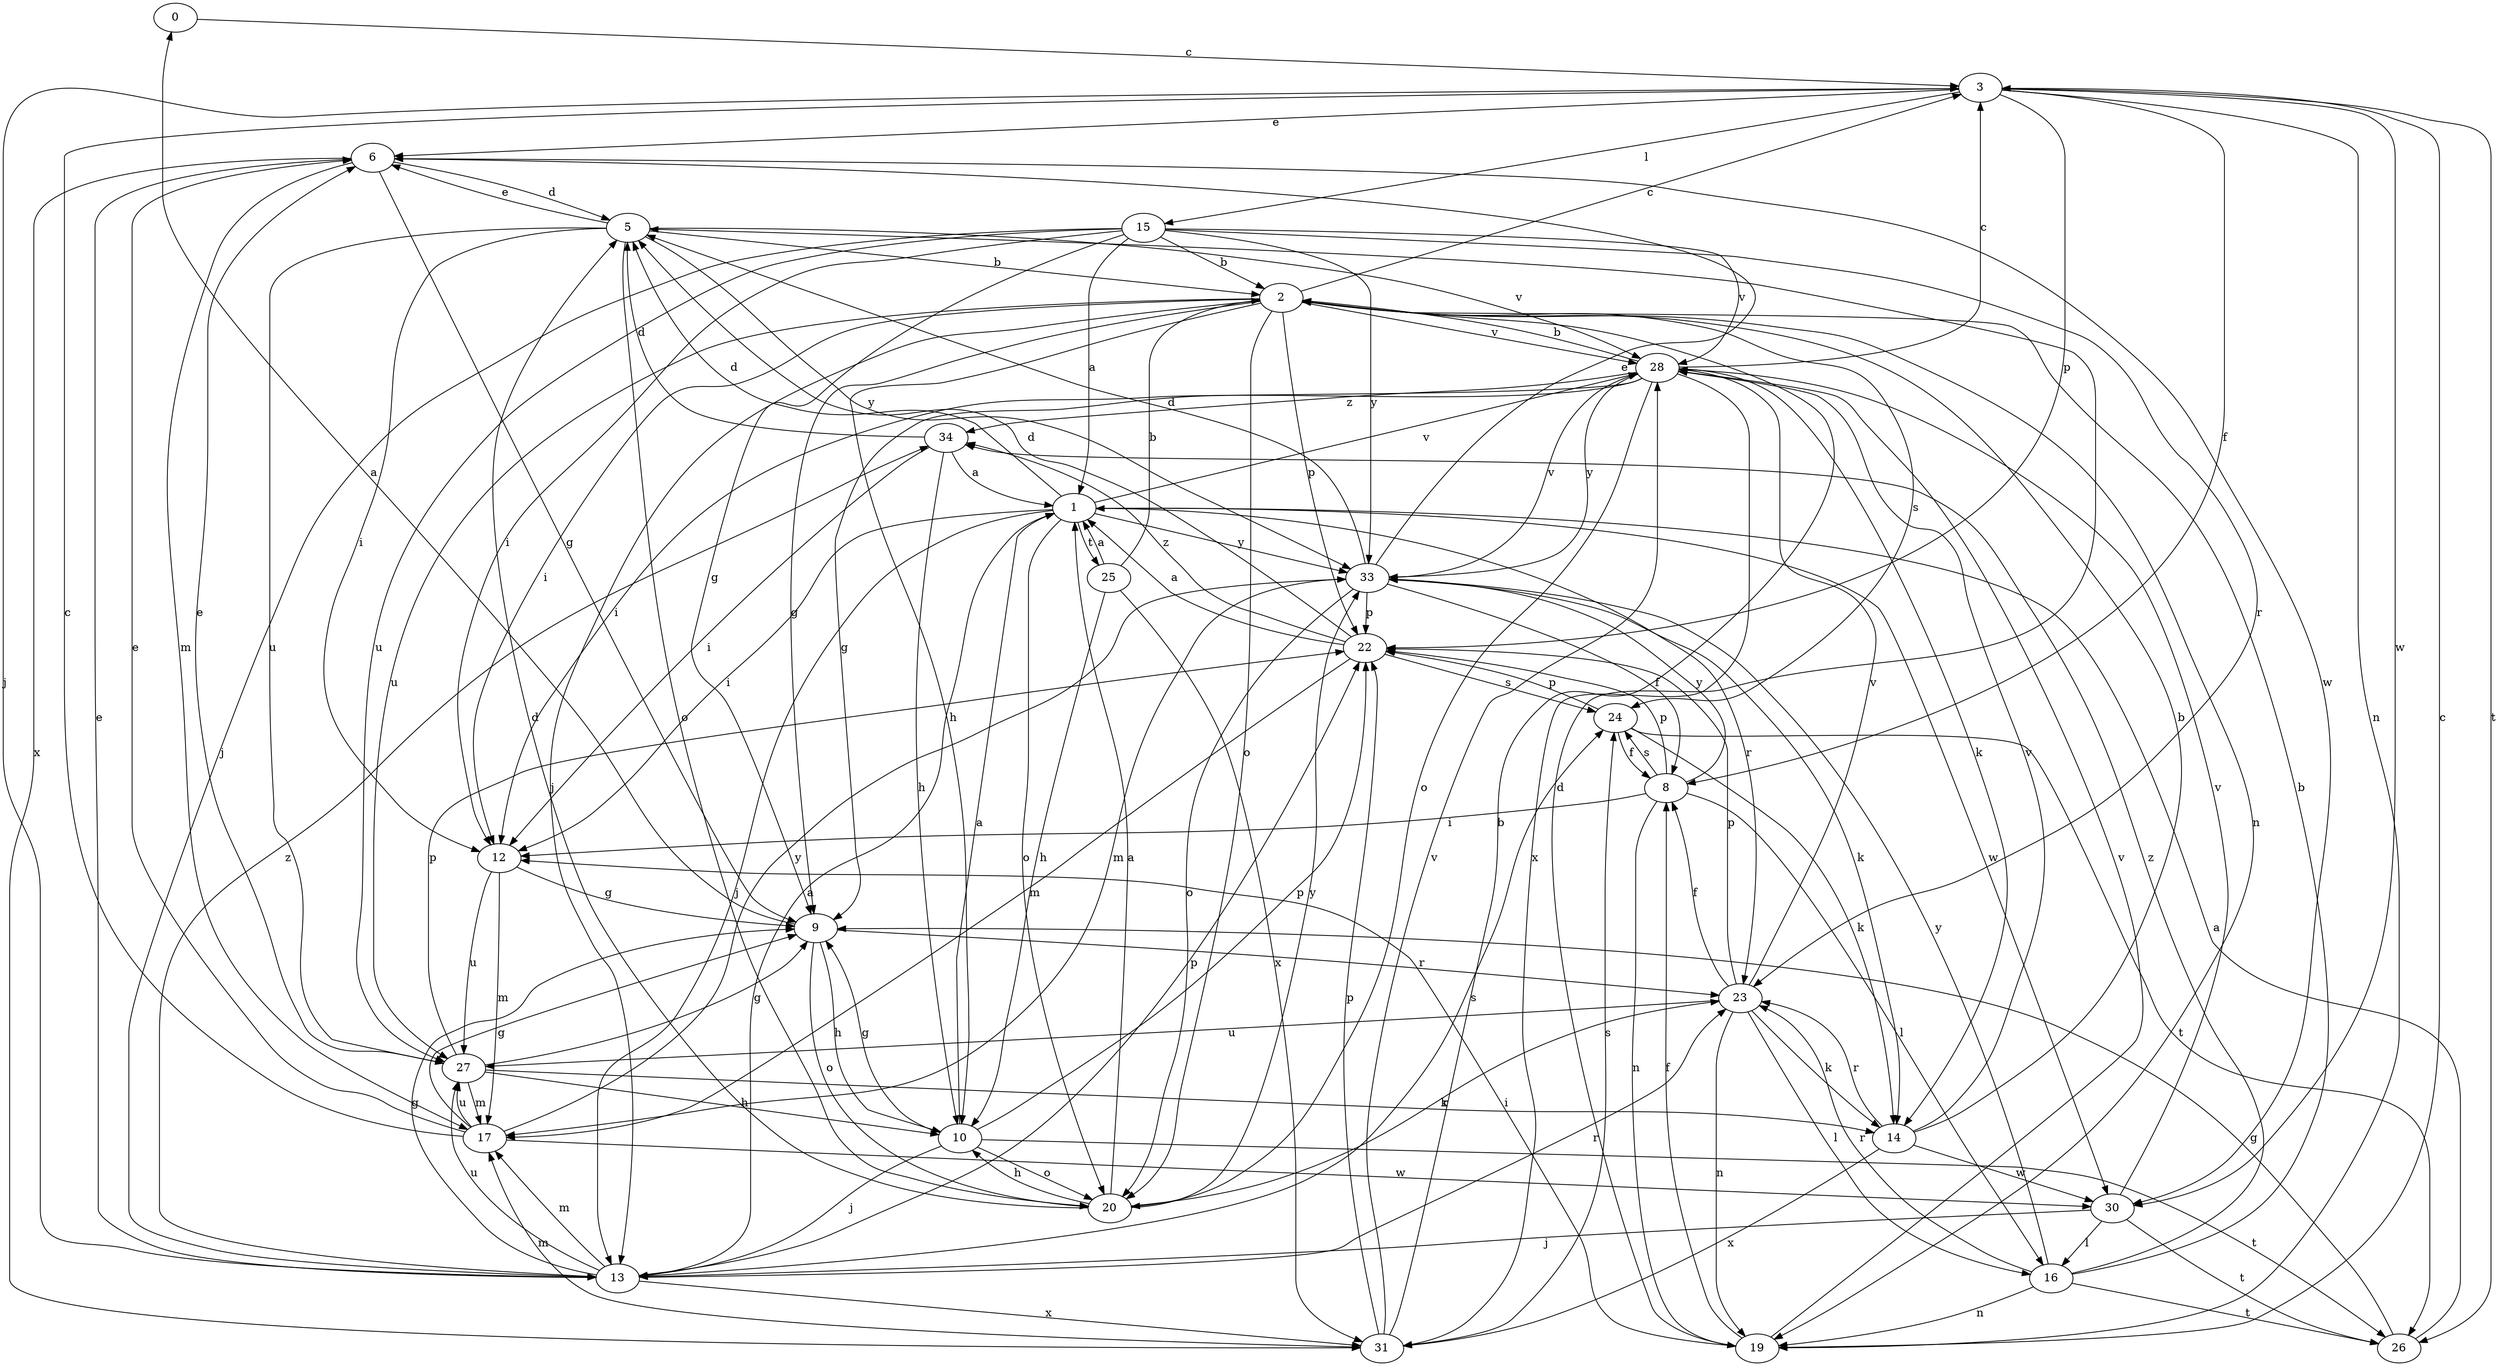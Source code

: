 strict digraph  {
0;
1;
2;
3;
5;
6;
8;
9;
10;
12;
13;
14;
15;
16;
17;
19;
20;
22;
23;
24;
25;
26;
27;
28;
30;
31;
33;
34;
0 -> 3  [label=c];
1 -> 5  [label=d];
1 -> 12  [label=i];
1 -> 13  [label=j];
1 -> 20  [label=o];
1 -> 23  [label=r];
1 -> 25  [label=t];
1 -> 28  [label=v];
1 -> 30  [label=w];
1 -> 33  [label=y];
2 -> 3  [label=c];
2 -> 9  [label=g];
2 -> 10  [label=h];
2 -> 12  [label=i];
2 -> 13  [label=j];
2 -> 19  [label=n];
2 -> 20  [label=o];
2 -> 22  [label=p];
2 -> 24  [label=s];
2 -> 27  [label=u];
2 -> 28  [label=v];
3 -> 6  [label=e];
3 -> 8  [label=f];
3 -> 13  [label=j];
3 -> 15  [label=l];
3 -> 19  [label=n];
3 -> 22  [label=p];
3 -> 26  [label=t];
3 -> 30  [label=w];
5 -> 2  [label=b];
5 -> 6  [label=e];
5 -> 12  [label=i];
5 -> 20  [label=o];
5 -> 27  [label=u];
5 -> 28  [label=v];
5 -> 33  [label=y];
6 -> 5  [label=d];
6 -> 9  [label=g];
6 -> 17  [label=m];
6 -> 30  [label=w];
6 -> 31  [label=x];
8 -> 12  [label=i];
8 -> 16  [label=l];
8 -> 19  [label=n];
8 -> 22  [label=p];
8 -> 24  [label=s];
8 -> 33  [label=y];
9 -> 0  [label=a];
9 -> 10  [label=h];
9 -> 20  [label=o];
9 -> 23  [label=r];
10 -> 1  [label=a];
10 -> 9  [label=g];
10 -> 13  [label=j];
10 -> 20  [label=o];
10 -> 22  [label=p];
10 -> 26  [label=t];
12 -> 9  [label=g];
12 -> 17  [label=m];
12 -> 27  [label=u];
13 -> 1  [label=a];
13 -> 6  [label=e];
13 -> 9  [label=g];
13 -> 17  [label=m];
13 -> 22  [label=p];
13 -> 23  [label=r];
13 -> 24  [label=s];
13 -> 27  [label=u];
13 -> 31  [label=x];
13 -> 34  [label=z];
14 -> 2  [label=b];
14 -> 23  [label=r];
14 -> 28  [label=v];
14 -> 30  [label=w];
14 -> 31  [label=x];
15 -> 1  [label=a];
15 -> 2  [label=b];
15 -> 9  [label=g];
15 -> 12  [label=i];
15 -> 13  [label=j];
15 -> 23  [label=r];
15 -> 27  [label=u];
15 -> 28  [label=v];
15 -> 33  [label=y];
16 -> 2  [label=b];
16 -> 19  [label=n];
16 -> 23  [label=r];
16 -> 26  [label=t];
16 -> 33  [label=y];
16 -> 34  [label=z];
17 -> 3  [label=c];
17 -> 6  [label=e];
17 -> 9  [label=g];
17 -> 27  [label=u];
17 -> 30  [label=w];
17 -> 33  [label=y];
19 -> 3  [label=c];
19 -> 5  [label=d];
19 -> 8  [label=f];
19 -> 12  [label=i];
19 -> 28  [label=v];
20 -> 1  [label=a];
20 -> 5  [label=d];
20 -> 10  [label=h];
20 -> 23  [label=r];
20 -> 33  [label=y];
22 -> 1  [label=a];
22 -> 5  [label=d];
22 -> 17  [label=m];
22 -> 24  [label=s];
22 -> 34  [label=z];
23 -> 8  [label=f];
23 -> 14  [label=k];
23 -> 16  [label=l];
23 -> 19  [label=n];
23 -> 22  [label=p];
23 -> 27  [label=u];
23 -> 28  [label=v];
24 -> 8  [label=f];
24 -> 14  [label=k];
24 -> 22  [label=p];
24 -> 26  [label=t];
25 -> 1  [label=a];
25 -> 2  [label=b];
25 -> 10  [label=h];
25 -> 31  [label=x];
26 -> 1  [label=a];
26 -> 9  [label=g];
27 -> 6  [label=e];
27 -> 9  [label=g];
27 -> 10  [label=h];
27 -> 14  [label=k];
27 -> 17  [label=m];
27 -> 22  [label=p];
28 -> 2  [label=b];
28 -> 3  [label=c];
28 -> 9  [label=g];
28 -> 12  [label=i];
28 -> 14  [label=k];
28 -> 20  [label=o];
28 -> 31  [label=x];
28 -> 33  [label=y];
28 -> 34  [label=z];
30 -> 13  [label=j];
30 -> 16  [label=l];
30 -> 26  [label=t];
30 -> 28  [label=v];
31 -> 2  [label=b];
31 -> 17  [label=m];
31 -> 22  [label=p];
31 -> 24  [label=s];
31 -> 28  [label=v];
33 -> 5  [label=d];
33 -> 6  [label=e];
33 -> 8  [label=f];
33 -> 14  [label=k];
33 -> 17  [label=m];
33 -> 20  [label=o];
33 -> 22  [label=p];
33 -> 28  [label=v];
34 -> 1  [label=a];
34 -> 5  [label=d];
34 -> 10  [label=h];
34 -> 12  [label=i];
}
